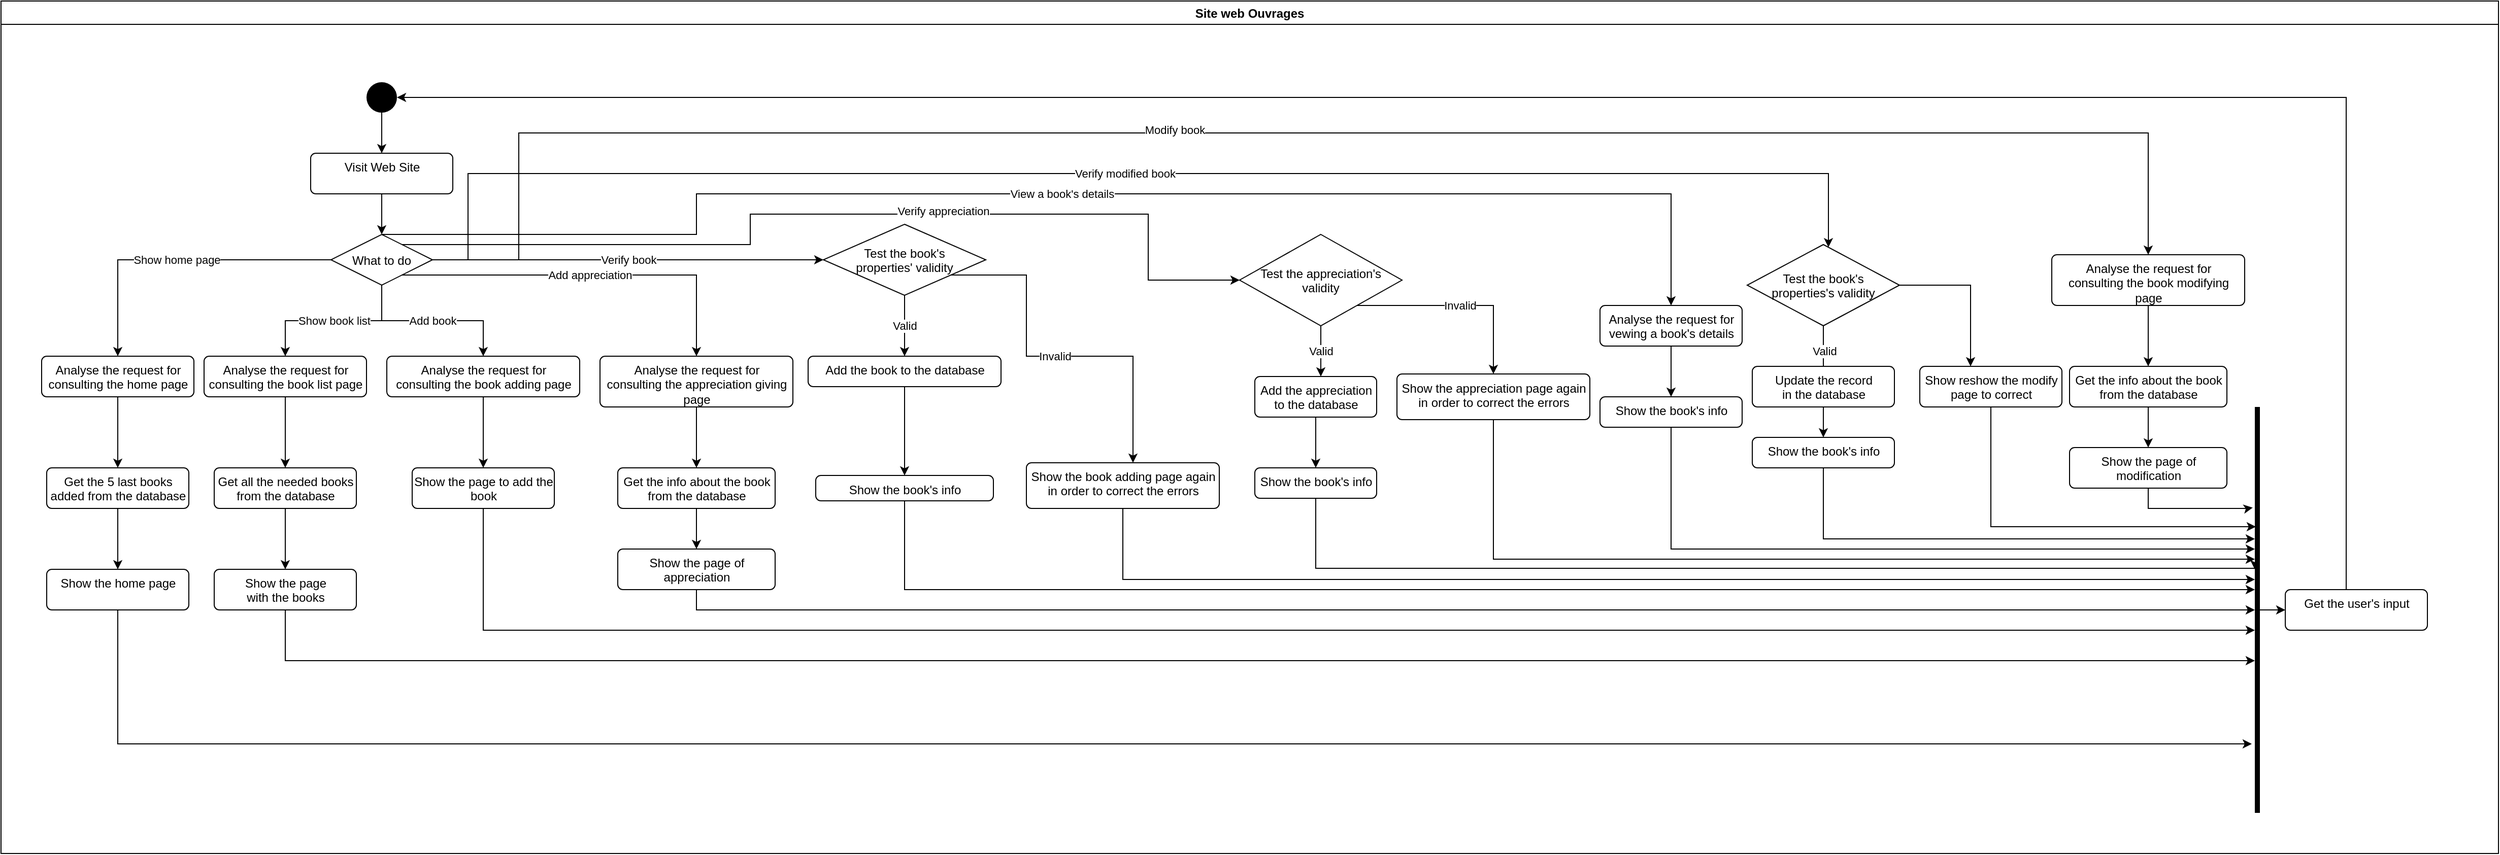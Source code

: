 <mxfile version="17.2.3" type="device"><diagram name="Page-1" id="0783ab3e-0a74-02c8-0abd-f7b4e66b4bec"><mxGraphModel dx="1422" dy="780" grid="1" gridSize="10" guides="1" tooltips="1" connect="1" arrows="1" fold="1" page="1" pageScale="1" pageWidth="850" pageHeight="1100" background="none" math="0" shadow="0"><root><mxCell id="0"/><mxCell id="1" parent="0"/><mxCell id="Y2qN9lBZlda7pWyWXrIT-1" value="Site web Ouvrages" style="swimlane;" parent="1" vertex="1"><mxGeometry x="40" y="70" width="2460" height="840" as="geometry"/></mxCell><mxCell id="Y2qN9lBZlda7pWyWXrIT-5" style="edgeStyle=orthogonalEdgeStyle;rounded=0;orthogonalLoop=1;jettySize=auto;html=1;" parent="Y2qN9lBZlda7pWyWXrIT-1" source="Y2qN9lBZlda7pWyWXrIT-2" target="Y2qN9lBZlda7pWyWXrIT-3" edge="1"><mxGeometry relative="1" as="geometry"/></mxCell><mxCell id="Y2qN9lBZlda7pWyWXrIT-2" value="" style="ellipse;fillColor=#000000;strokeColor=none;" parent="Y2qN9lBZlda7pWyWXrIT-1" vertex="1"><mxGeometry x="360" y="80" width="30" height="30" as="geometry"/></mxCell><mxCell id="Y2qN9lBZlda7pWyWXrIT-6" style="edgeStyle=orthogonalEdgeStyle;rounded=0;orthogonalLoop=1;jettySize=auto;html=1;" parent="Y2qN9lBZlda7pWyWXrIT-1" source="Y2qN9lBZlda7pWyWXrIT-3" target="Y2qN9lBZlda7pWyWXrIT-4" edge="1"><mxGeometry relative="1" as="geometry"/></mxCell><mxCell id="Y2qN9lBZlda7pWyWXrIT-3" value="Visit Web Site" style="html=1;align=center;verticalAlign=top;rounded=1;absoluteArcSize=1;arcSize=10;dashed=0;" parent="Y2qN9lBZlda7pWyWXrIT-1" vertex="1"><mxGeometry x="305" y="150" width="140" height="40" as="geometry"/></mxCell><mxCell id="Y2qN9lBZlda7pWyWXrIT-8" value="Show home page" style="edgeStyle=orthogonalEdgeStyle;rounded=0;orthogonalLoop=1;jettySize=auto;html=1;" parent="Y2qN9lBZlda7pWyWXrIT-1" source="Y2qN9lBZlda7pWyWXrIT-4" target="Y2qN9lBZlda7pWyWXrIT-7" edge="1"><mxGeometry relative="1" as="geometry"/></mxCell><mxCell id="Y2qN9lBZlda7pWyWXrIT-10" value="Show book list" style="edgeStyle=orthogonalEdgeStyle;rounded=0;orthogonalLoop=1;jettySize=auto;html=1;" parent="Y2qN9lBZlda7pWyWXrIT-1" source="Y2qN9lBZlda7pWyWXrIT-4" target="Y2qN9lBZlda7pWyWXrIT-9" edge="1"><mxGeometry relative="1" as="geometry"/></mxCell><mxCell id="Y2qN9lBZlda7pWyWXrIT-12" value="Add book" style="edgeStyle=orthogonalEdgeStyle;rounded=0;orthogonalLoop=1;jettySize=auto;html=1;" parent="Y2qN9lBZlda7pWyWXrIT-1" source="Y2qN9lBZlda7pWyWXrIT-4" target="Y2qN9lBZlda7pWyWXrIT-11" edge="1"><mxGeometry relative="1" as="geometry"/></mxCell><mxCell id="Y2qN9lBZlda7pWyWXrIT-14" value="Add appreciation" style="edgeStyle=orthogonalEdgeStyle;rounded=0;orthogonalLoop=1;jettySize=auto;html=1;" parent="Y2qN9lBZlda7pWyWXrIT-1" source="Y2qN9lBZlda7pWyWXrIT-4" target="Y2qN9lBZlda7pWyWXrIT-13" edge="1"><mxGeometry relative="1" as="geometry"><Array as="points"><mxPoint x="685" y="270"/></Array></mxGeometry></mxCell><mxCell id="Y2qN9lBZlda7pWyWXrIT-41" value="Verify book" style="edgeStyle=orthogonalEdgeStyle;rounded=0;orthogonalLoop=1;jettySize=auto;html=1;" parent="Y2qN9lBZlda7pWyWXrIT-1" source="Y2qN9lBZlda7pWyWXrIT-4" target="Y2qN9lBZlda7pWyWXrIT-40" edge="1"><mxGeometry relative="1" as="geometry"/></mxCell><mxCell id="Y2qN9lBZlda7pWyWXrIT-49" style="edgeStyle=orthogonalEdgeStyle;rounded=0;orthogonalLoop=1;jettySize=auto;html=1;" parent="Y2qN9lBZlda7pWyWXrIT-1" source="Y2qN9lBZlda7pWyWXrIT-4" target="Y2qN9lBZlda7pWyWXrIT-48" edge="1"><mxGeometry relative="1" as="geometry"><Array as="points"><mxPoint x="738" y="240"/><mxPoint x="738" y="210"/><mxPoint x="1130" y="210"/></Array></mxGeometry></mxCell><mxCell id="Y2qN9lBZlda7pWyWXrIT-50" value="Verify appreciation" style="edgeLabel;html=1;align=center;verticalAlign=middle;resizable=0;points=[];" parent="Y2qN9lBZlda7pWyWXrIT-49" vertex="1" connectable="0"><mxGeometry x="0.224" y="3" relative="1" as="geometry"><mxPoint as="offset"/></mxGeometry></mxCell><mxCell id="h2iPAN_SCLJ9JkX4iDoM-5" value="View a book's details" style="edgeStyle=orthogonalEdgeStyle;rounded=0;orthogonalLoop=1;jettySize=auto;html=1;" parent="Y2qN9lBZlda7pWyWXrIT-1" source="Y2qN9lBZlda7pWyWXrIT-4" target="h2iPAN_SCLJ9JkX4iDoM-4" edge="1"><mxGeometry relative="1" as="geometry"><Array as="points"><mxPoint x="685" y="230"/><mxPoint x="685" y="190"/><mxPoint x="1645" y="190"/></Array></mxGeometry></mxCell><mxCell id="HaCbCM4RW3lRGSOSJRjn-2" value="Verify modified book" style="edgeStyle=orthogonalEdgeStyle;rounded=0;orthogonalLoop=1;jettySize=auto;html=1;" parent="Y2qN9lBZlda7pWyWXrIT-1" source="Y2qN9lBZlda7pWyWXrIT-4" target="HaCbCM4RW3lRGSOSJRjn-1" edge="1"><mxGeometry relative="1" as="geometry"><Array as="points"><mxPoint x="460" y="255"/><mxPoint x="460" y="170"/><mxPoint x="1800" y="170"/></Array></mxGeometry></mxCell><mxCell id="FrQ7i_DQkMcW26o9Ss41-10" style="edgeStyle=orthogonalEdgeStyle;rounded=0;orthogonalLoop=1;jettySize=auto;html=1;" edge="1" parent="Y2qN9lBZlda7pWyWXrIT-1" source="Y2qN9lBZlda7pWyWXrIT-4" target="FrQ7i_DQkMcW26o9Ss41-2"><mxGeometry relative="1" as="geometry"><Array as="points"><mxPoint x="510" y="255"/><mxPoint x="510" y="130"/><mxPoint x="2115" y="130"/></Array></mxGeometry></mxCell><mxCell id="FrQ7i_DQkMcW26o9Ss41-11" value="Modify book" style="edgeLabel;html=1;align=center;verticalAlign=middle;resizable=0;points=[];" vertex="1" connectable="0" parent="FrQ7i_DQkMcW26o9Ss41-10"><mxGeometry x="-0.115" y="3" relative="1" as="geometry"><mxPoint as="offset"/></mxGeometry></mxCell><mxCell id="Y2qN9lBZlda7pWyWXrIT-4" value="What to do" style="rhombus;" parent="Y2qN9lBZlda7pWyWXrIT-1" vertex="1"><mxGeometry x="325" y="230" width="100" height="50" as="geometry"/></mxCell><mxCell id="Y2qN9lBZlda7pWyWXrIT-16" style="edgeStyle=orthogonalEdgeStyle;rounded=0;orthogonalLoop=1;jettySize=auto;html=1;" parent="Y2qN9lBZlda7pWyWXrIT-1" source="Y2qN9lBZlda7pWyWXrIT-7" target="Y2qN9lBZlda7pWyWXrIT-15" edge="1"><mxGeometry relative="1" as="geometry"/></mxCell><mxCell id="Y2qN9lBZlda7pWyWXrIT-7" value="&lt;div&gt;Analyse the request for &lt;br&gt;&lt;/div&gt;&lt;div&gt;consulting the home page&lt;/div&gt;" style="html=1;align=center;verticalAlign=top;rounded=1;absoluteArcSize=1;arcSize=10;dashed=0;" parent="Y2qN9lBZlda7pWyWXrIT-1" vertex="1"><mxGeometry x="40" y="350" width="150" height="40" as="geometry"/></mxCell><mxCell id="Y2qN9lBZlda7pWyWXrIT-20" style="edgeStyle=orthogonalEdgeStyle;rounded=0;orthogonalLoop=1;jettySize=auto;html=1;" parent="Y2qN9lBZlda7pWyWXrIT-1" source="Y2qN9lBZlda7pWyWXrIT-9" target="Y2qN9lBZlda7pWyWXrIT-17" edge="1"><mxGeometry relative="1" as="geometry"/></mxCell><mxCell id="Y2qN9lBZlda7pWyWXrIT-9" value="&lt;div&gt;Analyse the request for &lt;br&gt;&lt;/div&gt;&lt;div&gt;consulting the book list page&lt;/div&gt;" style="html=1;align=center;verticalAlign=top;rounded=1;absoluteArcSize=1;arcSize=10;dashed=0;" parent="Y2qN9lBZlda7pWyWXrIT-1" vertex="1"><mxGeometry x="200" y="350" width="160" height="40" as="geometry"/></mxCell><mxCell id="Y2qN9lBZlda7pWyWXrIT-21" style="edgeStyle=orthogonalEdgeStyle;rounded=0;orthogonalLoop=1;jettySize=auto;html=1;" parent="Y2qN9lBZlda7pWyWXrIT-1" source="Y2qN9lBZlda7pWyWXrIT-11" target="Y2qN9lBZlda7pWyWXrIT-18" edge="1"><mxGeometry relative="1" as="geometry"><mxPoint x="475" y="480" as="targetPoint"/></mxGeometry></mxCell><mxCell id="Y2qN9lBZlda7pWyWXrIT-11" value="&lt;div&gt;Analyse the request for &lt;br&gt;&lt;/div&gt;&lt;div&gt;consulting the book adding page&lt;/div&gt;" style="html=1;align=center;verticalAlign=top;rounded=1;absoluteArcSize=1;arcSize=10;dashed=0;" parent="Y2qN9lBZlda7pWyWXrIT-1" vertex="1"><mxGeometry x="380" y="350" width="190" height="40" as="geometry"/></mxCell><mxCell id="Y2qN9lBZlda7pWyWXrIT-22" style="edgeStyle=orthogonalEdgeStyle;rounded=0;orthogonalLoop=1;jettySize=auto;html=1;" parent="Y2qN9lBZlda7pWyWXrIT-1" source="Y2qN9lBZlda7pWyWXrIT-13" target="Y2qN9lBZlda7pWyWXrIT-19" edge="1"><mxGeometry relative="1" as="geometry"/></mxCell><mxCell id="Y2qN9lBZlda7pWyWXrIT-13" value="&lt;div&gt;Analyse the request for &lt;br&gt;&lt;/div&gt;&lt;div&gt;consulting the appreciation giving&lt;br&gt;&lt;/div&gt;page " style="html=1;align=center;verticalAlign=top;rounded=1;absoluteArcSize=1;arcSize=10;dashed=0;" parent="Y2qN9lBZlda7pWyWXrIT-1" vertex="1"><mxGeometry x="590" y="350" width="190" height="50" as="geometry"/></mxCell><mxCell id="Y2qN9lBZlda7pWyWXrIT-31" style="edgeStyle=orthogonalEdgeStyle;rounded=0;orthogonalLoop=1;jettySize=auto;html=1;" parent="Y2qN9lBZlda7pWyWXrIT-1" source="Y2qN9lBZlda7pWyWXrIT-15" target="Y2qN9lBZlda7pWyWXrIT-30" edge="1"><mxGeometry relative="1" as="geometry"/></mxCell><mxCell id="Y2qN9lBZlda7pWyWXrIT-15" value="&lt;div&gt;Get the 5 last books &lt;br&gt;&lt;/div&gt;&lt;div&gt;added from the database&lt;br&gt;&lt;/div&gt;" style="html=1;align=center;verticalAlign=top;rounded=1;absoluteArcSize=1;arcSize=10;dashed=0;" parent="Y2qN9lBZlda7pWyWXrIT-1" vertex="1"><mxGeometry x="45" y="460" width="140" height="40" as="geometry"/></mxCell><mxCell id="Y2qN9lBZlda7pWyWXrIT-28" style="edgeStyle=orthogonalEdgeStyle;rounded=0;orthogonalLoop=1;jettySize=auto;html=1;" parent="Y2qN9lBZlda7pWyWXrIT-1" source="Y2qN9lBZlda7pWyWXrIT-17" target="Y2qN9lBZlda7pWyWXrIT-27" edge="1"><mxGeometry relative="1" as="geometry"/></mxCell><mxCell id="Y2qN9lBZlda7pWyWXrIT-17" value="&lt;div&gt;Get all the needed books&lt;/div&gt;&lt;div&gt;from the database&lt;br&gt;&lt;/div&gt;" style="html=1;align=center;verticalAlign=top;rounded=1;absoluteArcSize=1;arcSize=10;dashed=0;" parent="Y2qN9lBZlda7pWyWXrIT-1" vertex="1"><mxGeometry x="210" y="460" width="140" height="40" as="geometry"/></mxCell><mxCell id="Y2qN9lBZlda7pWyWXrIT-18" value="&lt;div&gt;Show the page to add the&lt;/div&gt;&lt;div&gt;book&lt;br&gt;&lt;/div&gt;" style="html=1;align=center;verticalAlign=top;rounded=1;absoluteArcSize=1;arcSize=10;dashed=0;" parent="Y2qN9lBZlda7pWyWXrIT-1" vertex="1"><mxGeometry x="405" y="460" width="140" height="40" as="geometry"/></mxCell><mxCell id="Y2qN9lBZlda7pWyWXrIT-34" style="edgeStyle=orthogonalEdgeStyle;rounded=0;orthogonalLoop=1;jettySize=auto;html=1;" parent="Y2qN9lBZlda7pWyWXrIT-1" source="Y2qN9lBZlda7pWyWXrIT-19" target="Y2qN9lBZlda7pWyWXrIT-33" edge="1"><mxGeometry relative="1" as="geometry"/></mxCell><mxCell id="Y2qN9lBZlda7pWyWXrIT-19" value="&lt;div&gt;Get the info about the book &lt;br&gt;&lt;/div&gt;&lt;div&gt;from the database&lt;/div&gt;" style="html=1;align=center;verticalAlign=top;rounded=1;absoluteArcSize=1;arcSize=10;dashed=0;" parent="Y2qN9lBZlda7pWyWXrIT-1" vertex="1"><mxGeometry x="607.5" y="460" width="155" height="40" as="geometry"/></mxCell><mxCell id="Y2qN9lBZlda7pWyWXrIT-27" value="&lt;div&gt;Show the page &lt;br&gt;&lt;/div&gt;&lt;div&gt;with the books&lt;br&gt;&lt;/div&gt;" style="html=1;align=center;verticalAlign=top;rounded=1;absoluteArcSize=1;arcSize=10;dashed=0;" parent="Y2qN9lBZlda7pWyWXrIT-1" vertex="1"><mxGeometry x="210" y="560" width="140" height="40" as="geometry"/></mxCell><mxCell id="Y2qN9lBZlda7pWyWXrIT-30" value="Show the home page" style="html=1;align=center;verticalAlign=top;rounded=1;absoluteArcSize=1;arcSize=10;dashed=0;" parent="Y2qN9lBZlda7pWyWXrIT-1" vertex="1"><mxGeometry x="45" y="560" width="140" height="40" as="geometry"/></mxCell><mxCell id="Y2qN9lBZlda7pWyWXrIT-33" value="&lt;div&gt;Show the page of &lt;br&gt;&lt;/div&gt;&lt;div&gt;appreciation&lt;br&gt;&lt;/div&gt;" style="html=1;align=center;verticalAlign=top;rounded=1;absoluteArcSize=1;arcSize=10;dashed=0;" parent="Y2qN9lBZlda7pWyWXrIT-1" vertex="1"><mxGeometry x="607.5" y="540" width="155" height="40" as="geometry"/></mxCell><mxCell id="Y2qN9lBZlda7pWyWXrIT-42" value="Invalid" style="edgeStyle=orthogonalEdgeStyle;rounded=0;orthogonalLoop=1;jettySize=auto;html=1;" parent="Y2qN9lBZlda7pWyWXrIT-1" source="Y2qN9lBZlda7pWyWXrIT-40" target="Y2qN9lBZlda7pWyWXrIT-52" edge="1"><mxGeometry relative="1" as="geometry"><Array as="points"><mxPoint x="1010" y="270"/><mxPoint x="1010" y="350"/><mxPoint x="1115" y="350"/></Array></mxGeometry></mxCell><mxCell id="Y2qN9lBZlda7pWyWXrIT-40" value="Test the book's &#xA;properties' validity" style="rhombus;" parent="Y2qN9lBZlda7pWyWXrIT-1" vertex="1"><mxGeometry x="810" y="220" width="160" height="70" as="geometry"/></mxCell><mxCell id="Y2qN9lBZlda7pWyWXrIT-57" style="edgeStyle=orthogonalEdgeStyle;rounded=0;orthogonalLoop=1;jettySize=auto;html=1;" parent="Y2qN9lBZlda7pWyWXrIT-1" source="Y2qN9lBZlda7pWyWXrIT-44" target="Y2qN9lBZlda7pWyWXrIT-56" edge="1"><mxGeometry relative="1" as="geometry"/></mxCell><mxCell id="Y2qN9lBZlda7pWyWXrIT-44" value="Add the book to the database" style="html=1;align=center;verticalAlign=top;rounded=1;absoluteArcSize=1;arcSize=10;dashed=0;" parent="Y2qN9lBZlda7pWyWXrIT-1" vertex="1"><mxGeometry x="795" y="350" width="190" height="30" as="geometry"/></mxCell><mxCell id="Y2qN9lBZlda7pWyWXrIT-43" value="Valid" style="edgeStyle=orthogonalEdgeStyle;rounded=0;orthogonalLoop=1;jettySize=auto;html=1;" parent="Y2qN9lBZlda7pWyWXrIT-1" source="Y2qN9lBZlda7pWyWXrIT-40" target="Y2qN9lBZlda7pWyWXrIT-44" edge="1"><mxGeometry relative="1" as="geometry"><mxPoint x="890" y="350" as="targetPoint"/></mxGeometry></mxCell><mxCell id="h2iPAN_SCLJ9JkX4iDoM-2" value="&lt;div&gt;Invalid&lt;/div&gt;" style="edgeStyle=orthogonalEdgeStyle;rounded=0;orthogonalLoop=1;jettySize=auto;html=1;" parent="Y2qN9lBZlda7pWyWXrIT-1" source="Y2qN9lBZlda7pWyWXrIT-48" target="h2iPAN_SCLJ9JkX4iDoM-1" edge="1"><mxGeometry relative="1" as="geometry"><Array as="points"><mxPoint x="1470" y="300"/></Array></mxGeometry></mxCell><mxCell id="Y2qN9lBZlda7pWyWXrIT-48" value="Test the appreciation's &#xA;validity" style="rhombus;" parent="Y2qN9lBZlda7pWyWXrIT-1" vertex="1"><mxGeometry x="1220" y="230" width="160" height="90" as="geometry"/></mxCell><mxCell id="Y2qN9lBZlda7pWyWXrIT-52" value="&lt;div&gt;Show the book adding page again&lt;/div&gt;&lt;div&gt;in order to correct the errors&lt;br&gt;&lt;/div&gt;" style="html=1;align=center;verticalAlign=top;rounded=1;absoluteArcSize=1;arcSize=10;dashed=0;" parent="Y2qN9lBZlda7pWyWXrIT-1" vertex="1"><mxGeometry x="1010" y="455" width="190" height="45" as="geometry"/></mxCell><mxCell id="Y2qN9lBZlda7pWyWXrIT-56" value="Show the book's info" style="html=1;align=center;verticalAlign=top;rounded=1;absoluteArcSize=1;arcSize=10;dashed=0;" parent="Y2qN9lBZlda7pWyWXrIT-1" vertex="1"><mxGeometry x="802.5" y="467.5" width="175" height="25" as="geometry"/></mxCell><mxCell id="Y2qN9lBZlda7pWyWXrIT-63" style="edgeStyle=orthogonalEdgeStyle;rounded=0;orthogonalLoop=1;jettySize=auto;html=1;" parent="Y2qN9lBZlda7pWyWXrIT-1" source="Y2qN9lBZlda7pWyWXrIT-61" target="Y2qN9lBZlda7pWyWXrIT-62" edge="1"><mxGeometry relative="1" as="geometry"><Array as="points"><mxPoint x="1295" y="430"/><mxPoint x="1295" y="430"/></Array></mxGeometry></mxCell><mxCell id="Y2qN9lBZlda7pWyWXrIT-61" value="&lt;div&gt;Add the appreciation &lt;br&gt;&lt;/div&gt;&lt;div&gt;to the database&lt;/div&gt;" style="html=1;align=center;verticalAlign=top;rounded=1;absoluteArcSize=1;arcSize=10;dashed=0;" parent="Y2qN9lBZlda7pWyWXrIT-1" vertex="1"><mxGeometry x="1235" y="370" width="120" height="40" as="geometry"/></mxCell><mxCell id="Y2qN9lBZlda7pWyWXrIT-60" value="Valid" style="edgeStyle=orthogonalEdgeStyle;rounded=0;orthogonalLoop=1;jettySize=auto;html=1;" parent="Y2qN9lBZlda7pWyWXrIT-1" source="Y2qN9lBZlda7pWyWXrIT-48" target="Y2qN9lBZlda7pWyWXrIT-61" edge="1"><mxGeometry relative="1" as="geometry"><mxPoint x="1300" y="390" as="targetPoint"/><Array as="points"><mxPoint x="1300" y="360"/><mxPoint x="1300" y="360"/></Array></mxGeometry></mxCell><mxCell id="Y2qN9lBZlda7pWyWXrIT-62" value="Show the book's info" style="html=1;align=center;verticalAlign=top;rounded=1;absoluteArcSize=1;arcSize=10;dashed=0;" parent="Y2qN9lBZlda7pWyWXrIT-1" vertex="1"><mxGeometry x="1235" y="460" width="120" height="30" as="geometry"/></mxCell><mxCell id="h2iPAN_SCLJ9JkX4iDoM-14" style="edgeStyle=orthogonalEdgeStyle;rounded=0;orthogonalLoop=1;jettySize=auto;html=1;" parent="Y2qN9lBZlda7pWyWXrIT-1" source="Y2qN9lBZlda7pWyWXrIT-24" target="Y2qN9lBZlda7pWyWXrIT-53" edge="1"><mxGeometry relative="1" as="geometry"/></mxCell><mxCell id="Y2qN9lBZlda7pWyWXrIT-24" value="" style="html=1;points=[];perimeter=orthogonalPerimeter;fillColor=#000000;strokeColor=none;" parent="Y2qN9lBZlda7pWyWXrIT-1" vertex="1"><mxGeometry x="2220" y="400" width="5" height="400" as="geometry"/></mxCell><mxCell id="Y2qN9lBZlda7pWyWXrIT-25" style="edgeStyle=orthogonalEdgeStyle;rounded=0;orthogonalLoop=1;jettySize=auto;html=1;" parent="Y2qN9lBZlda7pWyWXrIT-1" source="Y2qN9lBZlda7pWyWXrIT-18" target="Y2qN9lBZlda7pWyWXrIT-24" edge="1"><mxGeometry relative="1" as="geometry"><mxPoint x="1240" y="600" as="targetPoint"/><Array as="points"><mxPoint x="475" y="620"/></Array></mxGeometry></mxCell><mxCell id="Y2qN9lBZlda7pWyWXrIT-53" value="Get the user's input" style="html=1;align=center;verticalAlign=top;rounded=1;absoluteArcSize=1;arcSize=10;dashed=0;" parent="Y2qN9lBZlda7pWyWXrIT-1" vertex="1"><mxGeometry x="2250" y="580" width="140" height="40" as="geometry"/></mxCell><mxCell id="Y2qN9lBZlda7pWyWXrIT-32" style="edgeStyle=orthogonalEdgeStyle;rounded=0;orthogonalLoop=1;jettySize=auto;html=1;entryX=-0.6;entryY=0.83;entryDx=0;entryDy=0;entryPerimeter=0;" parent="Y2qN9lBZlda7pWyWXrIT-1" source="Y2qN9lBZlda7pWyWXrIT-30" target="Y2qN9lBZlda7pWyWXrIT-24" edge="1"><mxGeometry relative="1" as="geometry"><Array as="points"><mxPoint x="115" y="732"/></Array></mxGeometry></mxCell><mxCell id="Y2qN9lBZlda7pWyWXrIT-29" style="edgeStyle=orthogonalEdgeStyle;rounded=0;orthogonalLoop=1;jettySize=auto;html=1;entryX=0;entryY=0.625;entryDx=0;entryDy=0;entryPerimeter=0;" parent="Y2qN9lBZlda7pWyWXrIT-1" source="Y2qN9lBZlda7pWyWXrIT-27" target="Y2qN9lBZlda7pWyWXrIT-24" edge="1"><mxGeometry relative="1" as="geometry"><mxPoint x="1280" y="650" as="targetPoint"/><Array as="points"><mxPoint x="280" y="650"/></Array></mxGeometry></mxCell><mxCell id="Y2qN9lBZlda7pWyWXrIT-58" style="edgeStyle=orthogonalEdgeStyle;rounded=0;orthogonalLoop=1;jettySize=auto;html=1;" parent="Y2qN9lBZlda7pWyWXrIT-1" source="Y2qN9lBZlda7pWyWXrIT-56" edge="1"><mxGeometry relative="1" as="geometry"><mxPoint x="2220" y="580" as="targetPoint"/><Array as="points"><mxPoint x="890" y="580"/></Array></mxGeometry></mxCell><mxCell id="Y2qN9lBZlda7pWyWXrIT-59" style="edgeStyle=orthogonalEdgeStyle;rounded=0;orthogonalLoop=1;jettySize=auto;html=1;entryX=0;entryY=0.425;entryDx=0;entryDy=0;entryPerimeter=0;" parent="Y2qN9lBZlda7pWyWXrIT-1" source="Y2qN9lBZlda7pWyWXrIT-52" target="Y2qN9lBZlda7pWyWXrIT-24" edge="1"><mxGeometry relative="1" as="geometry"><mxPoint x="2090" y="571" as="targetPoint"/><Array as="points"><mxPoint x="1105" y="570"/></Array></mxGeometry></mxCell><mxCell id="Y2qN9lBZlda7pWyWXrIT-64" style="edgeStyle=orthogonalEdgeStyle;rounded=0;orthogonalLoop=1;jettySize=auto;html=1;" parent="Y2qN9lBZlda7pWyWXrIT-1" source="Y2qN9lBZlda7pWyWXrIT-62" edge="1"><mxGeometry relative="1" as="geometry"><mxPoint x="2220" y="560" as="targetPoint"/><Array as="points"><mxPoint x="1295" y="559"/></Array></mxGeometry></mxCell><mxCell id="Y2qN9lBZlda7pWyWXrIT-55" style="edgeStyle=orthogonalEdgeStyle;rounded=0;orthogonalLoop=1;jettySize=auto;html=1;" parent="Y2qN9lBZlda7pWyWXrIT-1" source="Y2qN9lBZlda7pWyWXrIT-53" target="Y2qN9lBZlda7pWyWXrIT-2" edge="1"><mxGeometry relative="1" as="geometry"><mxPoint x="1860" y="150" as="targetPoint"/><Array as="points"><mxPoint x="2310" y="95"/></Array></mxGeometry></mxCell><mxCell id="Y2qN9lBZlda7pWyWXrIT-35" style="edgeStyle=orthogonalEdgeStyle;rounded=0;orthogonalLoop=1;jettySize=auto;html=1;" parent="Y2qN9lBZlda7pWyWXrIT-1" source="Y2qN9lBZlda7pWyWXrIT-33" edge="1"><mxGeometry relative="1" as="geometry"><mxPoint x="2220" y="600" as="targetPoint"/><Array as="points"><mxPoint x="685" y="600"/></Array></mxGeometry></mxCell><mxCell id="h2iPAN_SCLJ9JkX4iDoM-3" style="edgeStyle=orthogonalEdgeStyle;rounded=0;orthogonalLoop=1;jettySize=auto;html=1;entryX=0;entryY=0.375;entryDx=0;entryDy=0;entryPerimeter=0;" parent="Y2qN9lBZlda7pWyWXrIT-1" source="h2iPAN_SCLJ9JkX4iDoM-1" edge="1" target="Y2qN9lBZlda7pWyWXrIT-24"><mxGeometry relative="1" as="geometry"><Array as="points"><mxPoint x="1470" y="550"/></Array><mxPoint x="2140" y="550" as="targetPoint"/></mxGeometry></mxCell><mxCell id="h2iPAN_SCLJ9JkX4iDoM-1" value="&lt;div&gt;Show the appreciation page again&lt;/div&gt;&lt;div&gt;in order to correct the errors&lt;br&gt;&lt;/div&gt;" style="html=1;align=center;verticalAlign=top;rounded=1;absoluteArcSize=1;arcSize=10;dashed=0;" parent="Y2qN9lBZlda7pWyWXrIT-1" vertex="1"><mxGeometry x="1375" y="367.5" width="190" height="45" as="geometry"/></mxCell><mxCell id="h2iPAN_SCLJ9JkX4iDoM-7" style="edgeStyle=orthogonalEdgeStyle;rounded=0;orthogonalLoop=1;jettySize=auto;html=1;" parent="Y2qN9lBZlda7pWyWXrIT-1" source="h2iPAN_SCLJ9JkX4iDoM-4" target="h2iPAN_SCLJ9JkX4iDoM-6" edge="1"><mxGeometry relative="1" as="geometry"/></mxCell><mxCell id="h2iPAN_SCLJ9JkX4iDoM-4" value="&lt;div&gt;Analyse the request for &lt;br&gt;&lt;/div&gt;&lt;div&gt;vewing a book's details&lt;/div&gt;" style="html=1;align=center;verticalAlign=top;rounded=1;absoluteArcSize=1;arcSize=10;dashed=0;" parent="Y2qN9lBZlda7pWyWXrIT-1" vertex="1"><mxGeometry x="1575" y="300" width="140" height="40" as="geometry"/></mxCell><mxCell id="h2iPAN_SCLJ9JkX4iDoM-12" style="edgeStyle=orthogonalEdgeStyle;rounded=0;orthogonalLoop=1;jettySize=auto;html=1;" parent="Y2qN9lBZlda7pWyWXrIT-1" source="h2iPAN_SCLJ9JkX4iDoM-6" edge="1"><mxGeometry relative="1" as="geometry"><mxPoint x="2220" y="540" as="targetPoint"/><Array as="points"><mxPoint x="1645" y="540"/><mxPoint x="2220" y="540"/></Array></mxGeometry></mxCell><mxCell id="h2iPAN_SCLJ9JkX4iDoM-6" value="Show the book's info" style="html=1;align=center;verticalAlign=top;rounded=1;absoluteArcSize=1;arcSize=10;dashed=0;" parent="Y2qN9lBZlda7pWyWXrIT-1" vertex="1"><mxGeometry x="1575" y="390" width="140" height="30" as="geometry"/></mxCell><mxCell id="HaCbCM4RW3lRGSOSJRjn-4" value="Valid" style="edgeStyle=orthogonalEdgeStyle;rounded=0;orthogonalLoop=1;jettySize=auto;html=1;" parent="Y2qN9lBZlda7pWyWXrIT-1" source="HaCbCM4RW3lRGSOSJRjn-1" edge="1"><mxGeometry relative="1" as="geometry"><mxPoint x="1795" y="370" as="targetPoint"/></mxGeometry></mxCell><mxCell id="HaCbCM4RW3lRGSOSJRjn-6" style="edgeStyle=orthogonalEdgeStyle;rounded=0;orthogonalLoop=1;jettySize=auto;html=1;" parent="Y2qN9lBZlda7pWyWXrIT-1" source="HaCbCM4RW3lRGSOSJRjn-1" target="HaCbCM4RW3lRGSOSJRjn-5" edge="1"><mxGeometry relative="1" as="geometry"><Array as="points"><mxPoint x="1940" y="280"/></Array></mxGeometry></mxCell><mxCell id="HaCbCM4RW3lRGSOSJRjn-1" value="Test the book's &#xA;properties's validity" style="rhombus;" parent="Y2qN9lBZlda7pWyWXrIT-1" vertex="1"><mxGeometry x="1720" y="240" width="150" height="80" as="geometry"/></mxCell><mxCell id="HaCbCM4RW3lRGSOSJRjn-7" style="edgeStyle=orthogonalEdgeStyle;rounded=0;orthogonalLoop=1;jettySize=auto;html=1;entryX=0;entryY=0.325;entryDx=0;entryDy=0;entryPerimeter=0;" parent="Y2qN9lBZlda7pWyWXrIT-1" source="HaCbCM4RW3lRGSOSJRjn-3" target="Y2qN9lBZlda7pWyWXrIT-24" edge="1"><mxGeometry relative="1" as="geometry"><mxPoint x="2190" y="444" as="targetPoint"/><Array as="points"><mxPoint x="1795" y="530"/></Array></mxGeometry></mxCell><mxCell id="HaCbCM4RW3lRGSOSJRjn-3" value="Show the book's info" style="html=1;align=center;verticalAlign=top;rounded=1;absoluteArcSize=1;arcSize=10;dashed=0;" parent="Y2qN9lBZlda7pWyWXrIT-1" vertex="1"><mxGeometry x="1725" y="430" width="140" height="30" as="geometry"/></mxCell><mxCell id="HaCbCM4RW3lRGSOSJRjn-10" style="edgeStyle=orthogonalEdgeStyle;rounded=0;orthogonalLoop=1;jettySize=auto;html=1;entryX=0.2;entryY=0.295;entryDx=0;entryDy=0;entryPerimeter=0;" parent="Y2qN9lBZlda7pWyWXrIT-1" source="HaCbCM4RW3lRGSOSJRjn-5" target="Y2qN9lBZlda7pWyWXrIT-24" edge="1"><mxGeometry relative="1" as="geometry"><Array as="points"><mxPoint x="1960" y="518"/></Array></mxGeometry></mxCell><mxCell id="HaCbCM4RW3lRGSOSJRjn-5" value="&lt;div&gt;Show reshow the modify &lt;br&gt;&lt;/div&gt;&lt;div&gt;page to correct&lt;/div&gt;" style="html=1;align=center;verticalAlign=top;rounded=1;absoluteArcSize=1;arcSize=10;dashed=0;" parent="Y2qN9lBZlda7pWyWXrIT-1" vertex="1"><mxGeometry x="1890" y="360" width="140" height="40" as="geometry"/></mxCell><mxCell id="HaCbCM4RW3lRGSOSJRjn-9" style="edgeStyle=orthogonalEdgeStyle;rounded=0;orthogonalLoop=1;jettySize=auto;html=1;" parent="Y2qN9lBZlda7pWyWXrIT-1" source="HaCbCM4RW3lRGSOSJRjn-8" target="HaCbCM4RW3lRGSOSJRjn-3" edge="1"><mxGeometry relative="1" as="geometry"/></mxCell><mxCell id="HaCbCM4RW3lRGSOSJRjn-8" value="&lt;div&gt;Update the record &lt;br&gt;&lt;/div&gt;&lt;div&gt;in the database&lt;/div&gt;" style="html=1;align=center;verticalAlign=top;rounded=1;absoluteArcSize=1;arcSize=10;dashed=0;" parent="Y2qN9lBZlda7pWyWXrIT-1" vertex="1"><mxGeometry x="1725" y="360" width="140" height="40" as="geometry"/></mxCell><mxCell id="FrQ7i_DQkMcW26o9Ss41-6" style="edgeStyle=orthogonalEdgeStyle;rounded=0;orthogonalLoop=1;jettySize=auto;html=1;" edge="1" parent="Y2qN9lBZlda7pWyWXrIT-1" source="FrQ7i_DQkMcW26o9Ss41-2" target="FrQ7i_DQkMcW26o9Ss41-3"><mxGeometry relative="1" as="geometry"/></mxCell><mxCell id="FrQ7i_DQkMcW26o9Ss41-2" value="&lt;div&gt;Analyse the request for &lt;br&gt;&lt;/div&gt;&lt;div&gt;consulting the book modifying&lt;br&gt;&lt;/div&gt;page " style="html=1;align=center;verticalAlign=top;rounded=1;absoluteArcSize=1;arcSize=10;dashed=0;" vertex="1" parent="Y2qN9lBZlda7pWyWXrIT-1"><mxGeometry x="2020" y="250" width="190" height="50" as="geometry"/></mxCell><mxCell id="FrQ7i_DQkMcW26o9Ss41-7" style="edgeStyle=orthogonalEdgeStyle;rounded=0;orthogonalLoop=1;jettySize=auto;html=1;" edge="1" parent="Y2qN9lBZlda7pWyWXrIT-1" source="FrQ7i_DQkMcW26o9Ss41-3" target="FrQ7i_DQkMcW26o9Ss41-4"><mxGeometry relative="1" as="geometry"/></mxCell><mxCell id="FrQ7i_DQkMcW26o9Ss41-3" value="&lt;div&gt;Get the info about the book &lt;br&gt;&lt;/div&gt;&lt;div&gt;from the database&lt;/div&gt;" style="html=1;align=center;verticalAlign=top;rounded=1;absoluteArcSize=1;arcSize=10;dashed=0;" vertex="1" parent="Y2qN9lBZlda7pWyWXrIT-1"><mxGeometry x="2037.5" y="360" width="155" height="40" as="geometry"/></mxCell><mxCell id="FrQ7i_DQkMcW26o9Ss41-8" style="edgeStyle=orthogonalEdgeStyle;rounded=0;orthogonalLoop=1;jettySize=auto;html=1;entryX=-0.4;entryY=0.248;entryDx=0;entryDy=0;entryPerimeter=0;" edge="1" parent="Y2qN9lBZlda7pWyWXrIT-1" source="FrQ7i_DQkMcW26o9Ss41-4" target="Y2qN9lBZlda7pWyWXrIT-24"><mxGeometry relative="1" as="geometry"><Array as="points"><mxPoint x="2115" y="500"/><mxPoint x="2213" y="500"/></Array></mxGeometry></mxCell><mxCell id="FrQ7i_DQkMcW26o9Ss41-4" value="&lt;div&gt;Show the page of &lt;br&gt;&lt;/div&gt;&lt;div&gt;modification&lt;br&gt;&lt;/div&gt;" style="html=1;align=center;verticalAlign=top;rounded=1;absoluteArcSize=1;arcSize=10;dashed=0;" vertex="1" parent="Y2qN9lBZlda7pWyWXrIT-1"><mxGeometry x="2037.5" y="440" width="155" height="40" as="geometry"/></mxCell></root></mxGraphModel></diagram></mxfile>